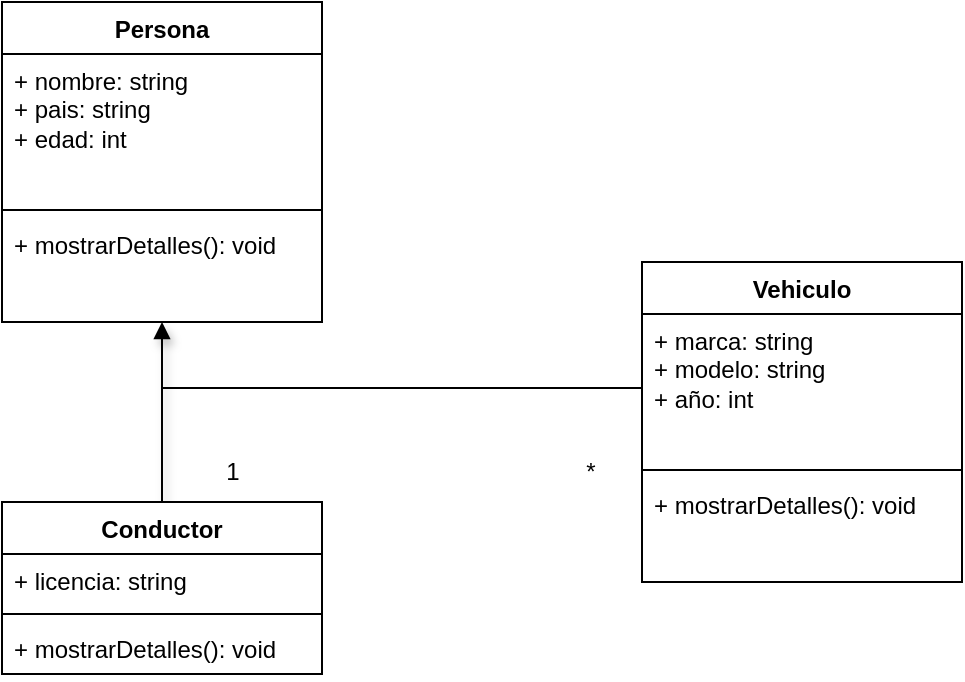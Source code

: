 <mxfile version="27.0.1">
  <diagram name="Página-1" id="zCLF81ApC3B0JVWxOouf">
    <mxGraphModel dx="1042" dy="542" grid="1" gridSize="10" guides="1" tooltips="1" connect="1" arrows="1" fold="1" page="1" pageScale="1" pageWidth="827" pageHeight="1169" math="0" shadow="0">
      <root>
        <mxCell id="0" />
        <mxCell id="1" parent="0" />
        <mxCell id="JEpZlckpL0EZ6C0Cw4au-1" value="Persona" style="swimlane;fontStyle=1;align=center;verticalAlign=top;childLayout=stackLayout;horizontal=1;startSize=26;horizontalStack=0;resizeParent=1;resizeParentMax=0;resizeLast=0;collapsible=1;marginBottom=0;whiteSpace=wrap;html=1;" vertex="1" parent="1">
          <mxGeometry x="120" y="60" width="160" height="160" as="geometry" />
        </mxCell>
        <mxCell id="JEpZlckpL0EZ6C0Cw4au-2" value="+ nombre: string&lt;div&gt;+ pais: string&lt;/div&gt;&lt;div&gt;+ edad: int&lt;/div&gt;" style="text;strokeColor=none;fillColor=none;align=left;verticalAlign=top;spacingLeft=4;spacingRight=4;overflow=hidden;rotatable=0;points=[[0,0.5],[1,0.5]];portConstraint=eastwest;whiteSpace=wrap;html=1;" vertex="1" parent="JEpZlckpL0EZ6C0Cw4au-1">
          <mxGeometry y="26" width="160" height="74" as="geometry" />
        </mxCell>
        <mxCell id="JEpZlckpL0EZ6C0Cw4au-3" value="" style="line;strokeWidth=1;fillColor=none;align=left;verticalAlign=middle;spacingTop=-1;spacingLeft=3;spacingRight=3;rotatable=0;labelPosition=right;points=[];portConstraint=eastwest;strokeColor=inherit;" vertex="1" parent="JEpZlckpL0EZ6C0Cw4au-1">
          <mxGeometry y="100" width="160" height="8" as="geometry" />
        </mxCell>
        <mxCell id="JEpZlckpL0EZ6C0Cw4au-4" value="+ mostrarDetalles(): void" style="text;strokeColor=none;fillColor=none;align=left;verticalAlign=top;spacingLeft=4;spacingRight=4;overflow=hidden;rotatable=0;points=[[0,0.5],[1,0.5]];portConstraint=eastwest;whiteSpace=wrap;html=1;" vertex="1" parent="JEpZlckpL0EZ6C0Cw4au-1">
          <mxGeometry y="108" width="160" height="52" as="geometry" />
        </mxCell>
        <mxCell id="JEpZlckpL0EZ6C0Cw4au-17" style="edgeStyle=orthogonalEdgeStyle;rounded=0;orthogonalLoop=1;jettySize=auto;html=1;exitX=0.5;exitY=0;exitDx=0;exitDy=0;shadow=1;endArrow=block;endFill=1;" edge="1" parent="1" source="JEpZlckpL0EZ6C0Cw4au-5" target="JEpZlckpL0EZ6C0Cw4au-1">
          <mxGeometry relative="1" as="geometry" />
        </mxCell>
        <mxCell id="JEpZlckpL0EZ6C0Cw4au-19" style="edgeStyle=orthogonalEdgeStyle;rounded=0;orthogonalLoop=1;jettySize=auto;html=1;exitX=0.5;exitY=0;exitDx=0;exitDy=0;endArrow=none;startFill=0;" edge="1" parent="1" source="JEpZlckpL0EZ6C0Cw4au-5" target="JEpZlckpL0EZ6C0Cw4au-14">
          <mxGeometry relative="1" as="geometry" />
        </mxCell>
        <mxCell id="JEpZlckpL0EZ6C0Cw4au-5" value="Conductor" style="swimlane;fontStyle=1;align=center;verticalAlign=top;childLayout=stackLayout;horizontal=1;startSize=26;horizontalStack=0;resizeParent=1;resizeParentMax=0;resizeLast=0;collapsible=1;marginBottom=0;whiteSpace=wrap;html=1;" vertex="1" parent="1">
          <mxGeometry x="120" y="310" width="160" height="86" as="geometry" />
        </mxCell>
        <mxCell id="JEpZlckpL0EZ6C0Cw4au-6" value="+ licencia: string" style="text;strokeColor=none;fillColor=none;align=left;verticalAlign=top;spacingLeft=4;spacingRight=4;overflow=hidden;rotatable=0;points=[[0,0.5],[1,0.5]];portConstraint=eastwest;whiteSpace=wrap;html=1;" vertex="1" parent="JEpZlckpL0EZ6C0Cw4au-5">
          <mxGeometry y="26" width="160" height="26" as="geometry" />
        </mxCell>
        <mxCell id="JEpZlckpL0EZ6C0Cw4au-7" value="" style="line;strokeWidth=1;fillColor=none;align=left;verticalAlign=middle;spacingTop=-1;spacingLeft=3;spacingRight=3;rotatable=0;labelPosition=right;points=[];portConstraint=eastwest;strokeColor=inherit;" vertex="1" parent="JEpZlckpL0EZ6C0Cw4au-5">
          <mxGeometry y="52" width="160" height="8" as="geometry" />
        </mxCell>
        <mxCell id="JEpZlckpL0EZ6C0Cw4au-8" value="+ mostrarDetalles(): void" style="text;strokeColor=none;fillColor=none;align=left;verticalAlign=top;spacingLeft=4;spacingRight=4;overflow=hidden;rotatable=0;points=[[0,0.5],[1,0.5]];portConstraint=eastwest;whiteSpace=wrap;html=1;" vertex="1" parent="JEpZlckpL0EZ6C0Cw4au-5">
          <mxGeometry y="60" width="160" height="26" as="geometry" />
        </mxCell>
        <mxCell id="JEpZlckpL0EZ6C0Cw4au-13" value="Vehiculo" style="swimlane;fontStyle=1;align=center;verticalAlign=top;childLayout=stackLayout;horizontal=1;startSize=26;horizontalStack=0;resizeParent=1;resizeParentMax=0;resizeLast=0;collapsible=1;marginBottom=0;whiteSpace=wrap;html=1;" vertex="1" parent="1">
          <mxGeometry x="440" y="190" width="160" height="160" as="geometry" />
        </mxCell>
        <mxCell id="JEpZlckpL0EZ6C0Cw4au-14" value="+ marca: string&lt;div&gt;+ modelo: string&lt;/div&gt;&lt;div&gt;+ año: int&lt;/div&gt;" style="text;strokeColor=none;fillColor=none;align=left;verticalAlign=top;spacingLeft=4;spacingRight=4;overflow=hidden;rotatable=0;points=[[0,0.5],[1,0.5]];portConstraint=eastwest;whiteSpace=wrap;html=1;" vertex="1" parent="JEpZlckpL0EZ6C0Cw4au-13">
          <mxGeometry y="26" width="160" height="74" as="geometry" />
        </mxCell>
        <mxCell id="JEpZlckpL0EZ6C0Cw4au-15" value="" style="line;strokeWidth=1;fillColor=none;align=left;verticalAlign=middle;spacingTop=-1;spacingLeft=3;spacingRight=3;rotatable=0;labelPosition=right;points=[];portConstraint=eastwest;strokeColor=inherit;" vertex="1" parent="JEpZlckpL0EZ6C0Cw4au-13">
          <mxGeometry y="100" width="160" height="8" as="geometry" />
        </mxCell>
        <mxCell id="JEpZlckpL0EZ6C0Cw4au-16" value="+ mostrarDetalles(): void" style="text;strokeColor=none;fillColor=none;align=left;verticalAlign=top;spacingLeft=4;spacingRight=4;overflow=hidden;rotatable=0;points=[[0,0.5],[1,0.5]];portConstraint=eastwest;whiteSpace=wrap;html=1;" vertex="1" parent="JEpZlckpL0EZ6C0Cw4au-13">
          <mxGeometry y="108" width="160" height="52" as="geometry" />
        </mxCell>
        <mxCell id="JEpZlckpL0EZ6C0Cw4au-20" value="1" style="text;html=1;align=center;verticalAlign=middle;resizable=0;points=[];autosize=1;strokeColor=none;fillColor=none;" vertex="1" parent="1">
          <mxGeometry x="220" y="280" width="30" height="30" as="geometry" />
        </mxCell>
        <mxCell id="JEpZlckpL0EZ6C0Cw4au-21" value="*" style="text;html=1;align=center;verticalAlign=middle;resizable=0;points=[];autosize=1;strokeColor=none;fillColor=none;" vertex="1" parent="1">
          <mxGeometry x="399" y="280" width="30" height="30" as="geometry" />
        </mxCell>
      </root>
    </mxGraphModel>
  </diagram>
</mxfile>
